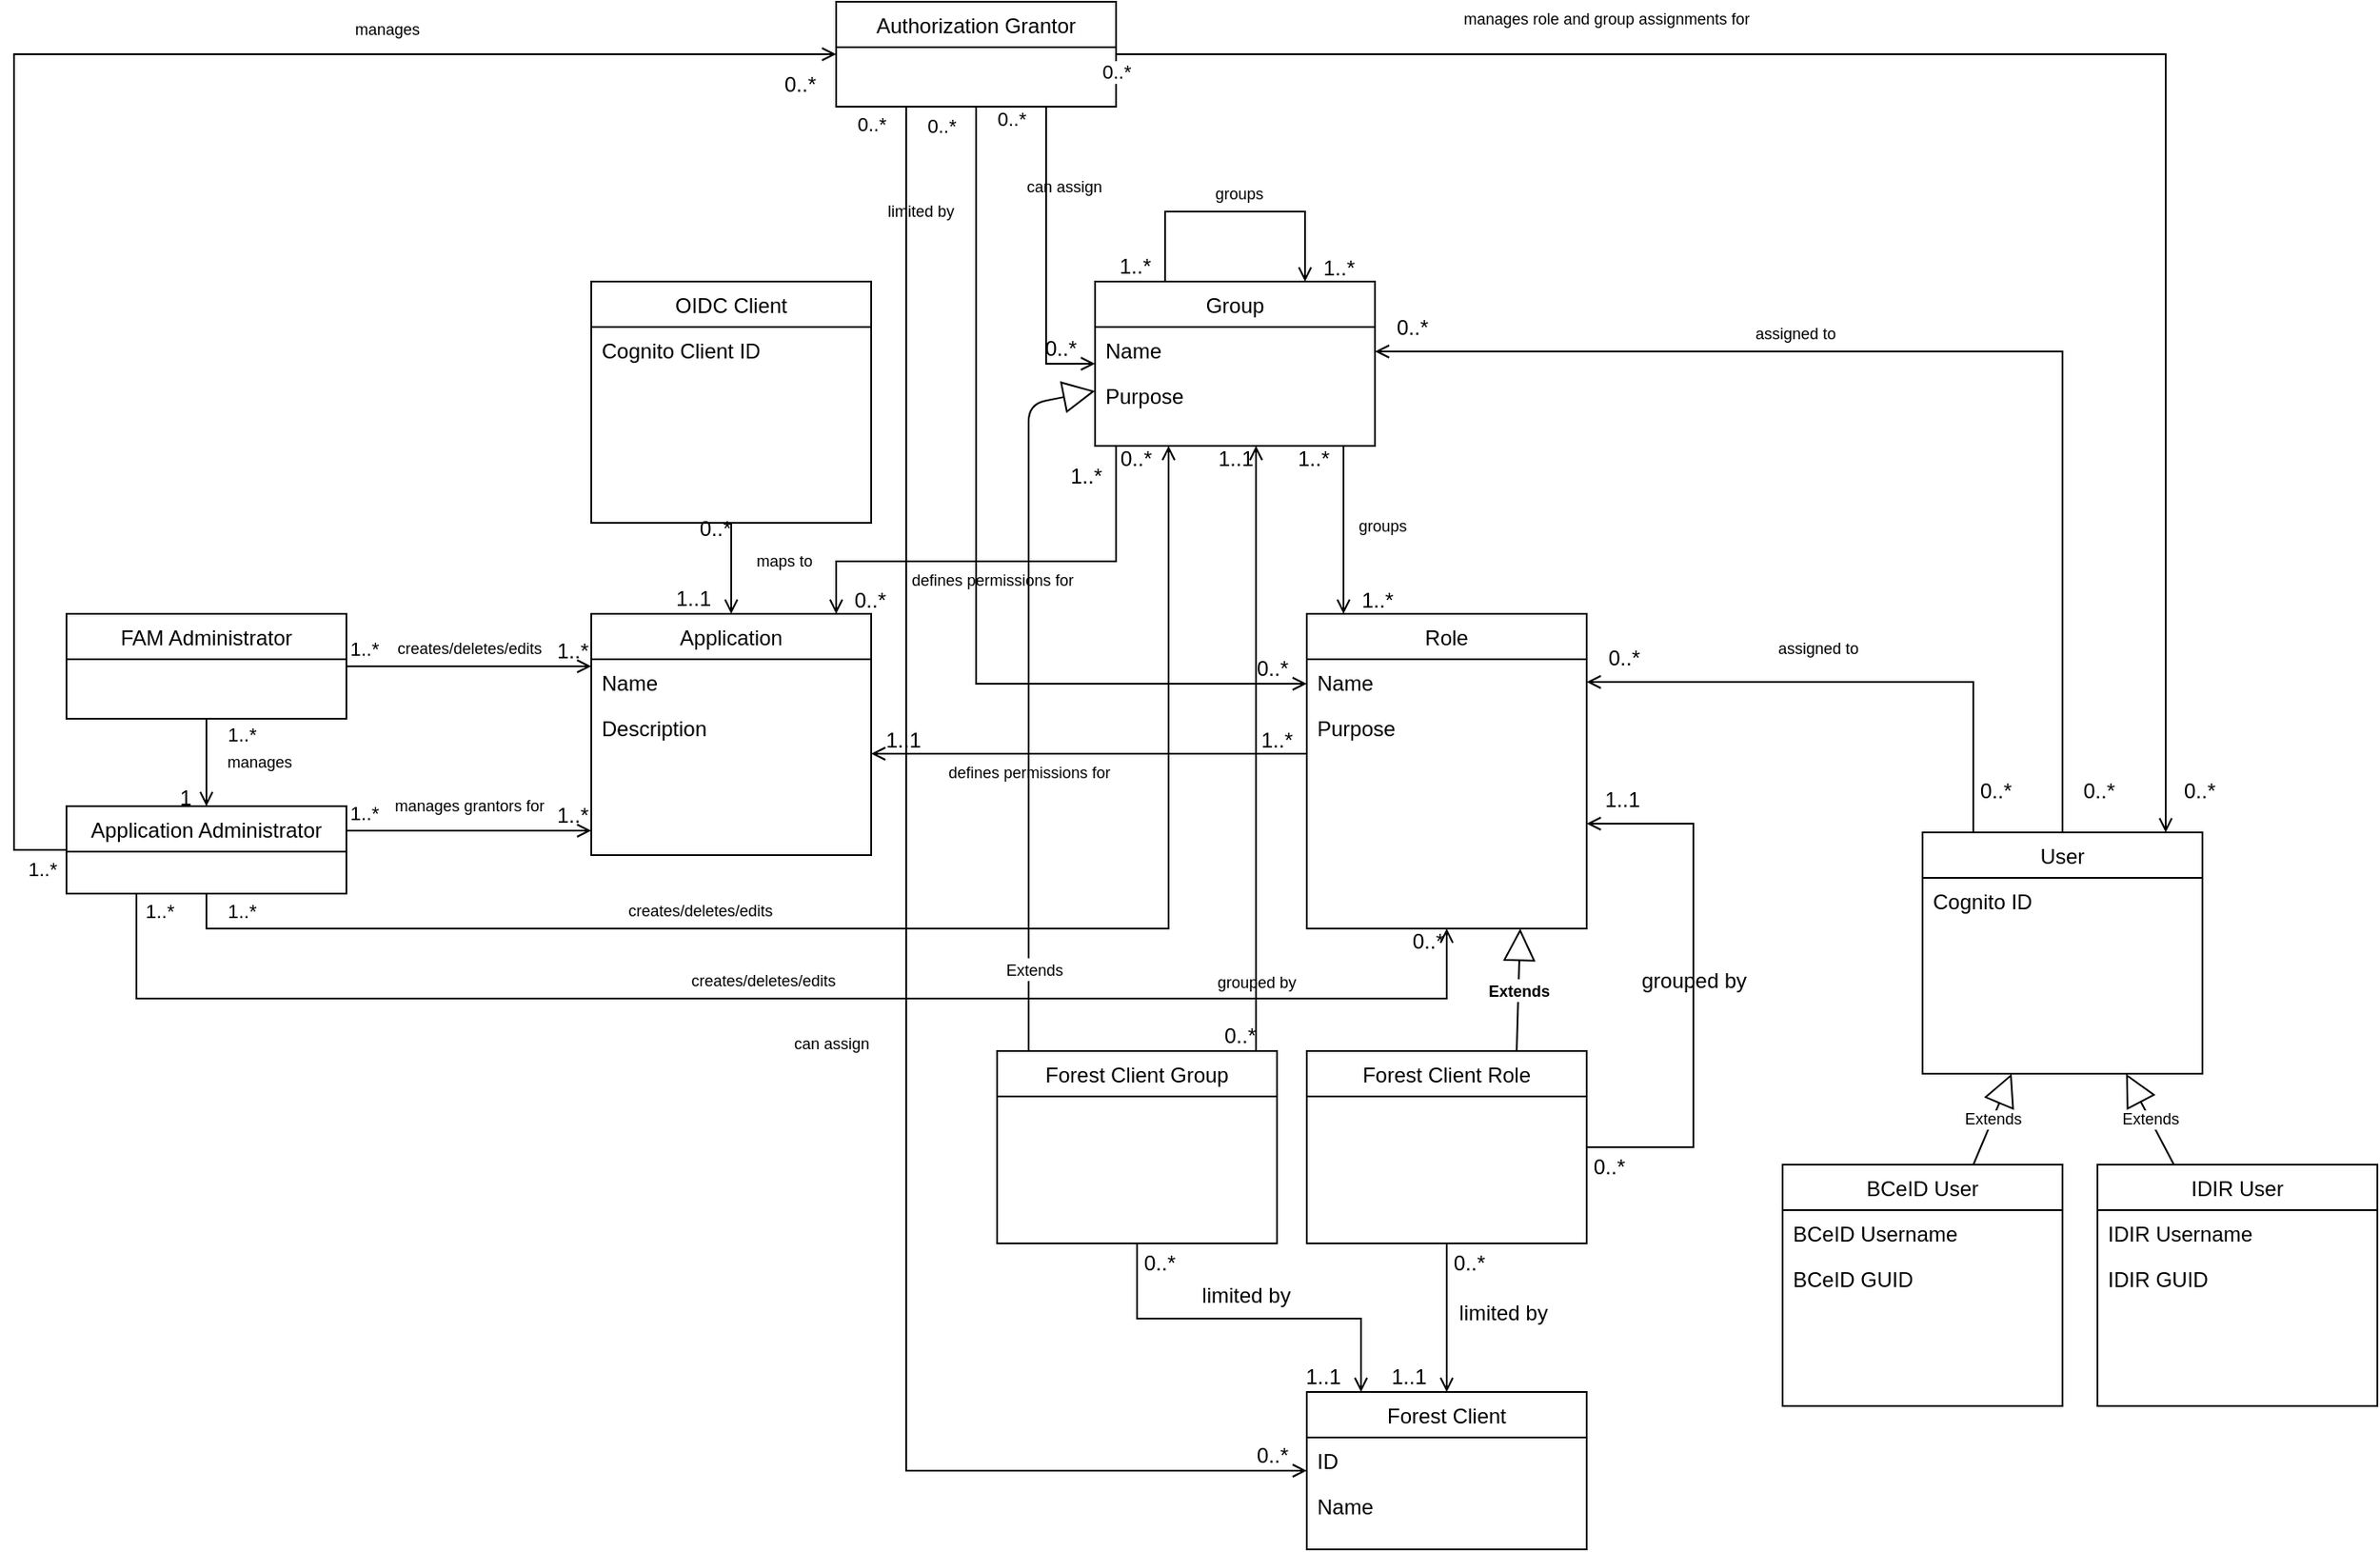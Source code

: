 <mxfile version="15.0.6" type="github">
  <diagram id="C5RBs43oDa-KdzZeNtuy" name="Page-1">
    <mxGraphModel dx="2262" dy="2477" grid="1" gridSize="10" guides="1" tooltips="1" connect="1" arrows="1" fold="1" page="1" pageScale="1" pageWidth="827" pageHeight="1169" math="0" shadow="0">
      <root>
        <mxCell id="WIyWlLk6GJQsqaUBKTNV-0" />
        <mxCell id="WIyWlLk6GJQsqaUBKTNV-1" parent="WIyWlLk6GJQsqaUBKTNV-0" />
        <mxCell id="zkfFHV4jXpPFQw0GAbJ--0" value="Application" style="swimlane;fontStyle=0;align=center;verticalAlign=top;childLayout=stackLayout;horizontal=1;startSize=26;horizontalStack=0;resizeParent=1;resizeLast=0;collapsible=1;marginBottom=0;rounded=0;shadow=0;strokeWidth=1;" parent="WIyWlLk6GJQsqaUBKTNV-1" vertex="1">
          <mxGeometry x="220" y="120" width="160" height="138" as="geometry">
            <mxRectangle x="230" y="140" width="160" height="26" as="alternateBounds" />
          </mxGeometry>
        </mxCell>
        <mxCell id="zkfFHV4jXpPFQw0GAbJ--1" value="Name" style="text;align=left;verticalAlign=top;spacingLeft=4;spacingRight=4;overflow=hidden;rotatable=0;points=[[0,0.5],[1,0.5]];portConstraint=eastwest;" parent="zkfFHV4jXpPFQw0GAbJ--0" vertex="1">
          <mxGeometry y="26" width="160" height="26" as="geometry" />
        </mxCell>
        <mxCell id="zkfFHV4jXpPFQw0GAbJ--2" value="Description" style="text;align=left;verticalAlign=top;spacingLeft=4;spacingRight=4;overflow=hidden;rotatable=0;points=[[0,0.5],[1,0.5]];portConstraint=eastwest;rounded=0;shadow=0;html=0;" parent="zkfFHV4jXpPFQw0GAbJ--0" vertex="1">
          <mxGeometry y="52" width="160" height="26" as="geometry" />
        </mxCell>
        <mxCell id="zkfFHV4jXpPFQw0GAbJ--17" value="Role" style="swimlane;fontStyle=0;align=center;verticalAlign=top;childLayout=stackLayout;horizontal=1;startSize=26;horizontalStack=0;resizeParent=1;resizeLast=0;collapsible=1;marginBottom=0;rounded=0;shadow=0;strokeWidth=1;" parent="WIyWlLk6GJQsqaUBKTNV-1" vertex="1">
          <mxGeometry x="629" y="120" width="160" height="180" as="geometry">
            <mxRectangle x="550" y="140" width="160" height="26" as="alternateBounds" />
          </mxGeometry>
        </mxCell>
        <mxCell id="zkfFHV4jXpPFQw0GAbJ--18" value="Name" style="text;align=left;verticalAlign=top;spacingLeft=4;spacingRight=4;overflow=hidden;rotatable=0;points=[[0,0.5],[1,0.5]];portConstraint=eastwest;" parent="zkfFHV4jXpPFQw0GAbJ--17" vertex="1">
          <mxGeometry y="26" width="160" height="26" as="geometry" />
        </mxCell>
        <mxCell id="zkfFHV4jXpPFQw0GAbJ--19" value="Purpose" style="text;align=left;verticalAlign=top;spacingLeft=4;spacingRight=4;overflow=hidden;rotatable=0;points=[[0,0.5],[1,0.5]];portConstraint=eastwest;rounded=0;shadow=0;html=0;" parent="zkfFHV4jXpPFQw0GAbJ--17" vertex="1">
          <mxGeometry y="52" width="160" height="26" as="geometry" />
        </mxCell>
        <mxCell id="zkfFHV4jXpPFQw0GAbJ--26" value="" style="endArrow=open;shadow=0;strokeWidth=1;rounded=0;endFill=1;edgeStyle=elbowEdgeStyle;elbow=vertical;" parent="WIyWlLk6GJQsqaUBKTNV-1" source="zkfFHV4jXpPFQw0GAbJ--17" target="zkfFHV4jXpPFQw0GAbJ--0" edge="1">
          <mxGeometry x="0.5" y="41" relative="1" as="geometry">
            <mxPoint x="540" y="192" as="sourcePoint" />
            <mxPoint x="380" y="192" as="targetPoint" />
            <mxPoint x="-40" y="32" as="offset" />
            <Array as="points">
              <mxPoint x="450" y="200" />
            </Array>
          </mxGeometry>
        </mxCell>
        <mxCell id="zkfFHV4jXpPFQw0GAbJ--27" value="1..*" style="resizable=0;align=left;verticalAlign=bottom;labelBackgroundColor=none;fontSize=12;" parent="zkfFHV4jXpPFQw0GAbJ--26" connectable="0" vertex="1">
          <mxGeometry x="-1" relative="1" as="geometry">
            <mxPoint x="-28" y="1" as="offset" />
          </mxGeometry>
        </mxCell>
        <mxCell id="zkfFHV4jXpPFQw0GAbJ--28" value="1..1" style="resizable=0;align=right;verticalAlign=bottom;labelBackgroundColor=none;fontSize=12;" parent="zkfFHV4jXpPFQw0GAbJ--26" connectable="0" vertex="1">
          <mxGeometry x="1" relative="1" as="geometry">
            <mxPoint x="30" y="1" as="offset" />
          </mxGeometry>
        </mxCell>
        <mxCell id="zkfFHV4jXpPFQw0GAbJ--29" value="defines permissions for" style="text;html=1;resizable=0;points=[];;align=center;verticalAlign=middle;labelBackgroundColor=none;rounded=0;shadow=0;strokeWidth=1;fontSize=9;" parent="zkfFHV4jXpPFQw0GAbJ--26" vertex="1" connectable="0">
          <mxGeometry x="0.5" y="49" relative="1" as="geometry">
            <mxPoint x="28" y="-38" as="offset" />
          </mxGeometry>
        </mxCell>
        <mxCell id="bXi78o_w_3qV81OYHnH0-12" value="" style="endArrow=open;shadow=0;strokeWidth=1;rounded=0;endFill=1;edgeStyle=elbowEdgeStyle;elbow=vertical;" edge="1" parent="WIyWlLk6GJQsqaUBKTNV-1" source="bXi78o_w_3qV81OYHnH0-16" target="zkfFHV4jXpPFQw0GAbJ--0">
          <mxGeometry x="0.5" y="41" relative="1" as="geometry">
            <mxPoint x="610" y="420" as="sourcePoint" />
            <mxPoint x="738" y="420" as="targetPoint" />
            <mxPoint x="-40" y="32" as="offset" />
          </mxGeometry>
        </mxCell>
        <mxCell id="bXi78o_w_3qV81OYHnH0-13" value="0..*" style="resizable=0;align=left;verticalAlign=bottom;labelBackgroundColor=none;fontSize=12;" connectable="0" vertex="1" parent="bXi78o_w_3qV81OYHnH0-12">
          <mxGeometry x="-1" relative="1" as="geometry">
            <mxPoint x="-20" y="12" as="offset" />
          </mxGeometry>
        </mxCell>
        <mxCell id="bXi78o_w_3qV81OYHnH0-14" value="1..1" style="resizable=0;align=right;verticalAlign=bottom;labelBackgroundColor=none;fontSize=12;" connectable="0" vertex="1" parent="bXi78o_w_3qV81OYHnH0-12">
          <mxGeometry x="1" relative="1" as="geometry">
            <mxPoint x="-10" as="offset" />
          </mxGeometry>
        </mxCell>
        <mxCell id="bXi78o_w_3qV81OYHnH0-15" value="maps to" style="text;html=1;resizable=0;points=[];;align=center;verticalAlign=middle;labelBackgroundColor=none;rounded=0;shadow=0;strokeWidth=1;fontSize=9;" vertex="1" connectable="0" parent="bXi78o_w_3qV81OYHnH0-12">
          <mxGeometry x="0.5" y="49" relative="1" as="geometry">
            <mxPoint x="-19" y="-17" as="offset" />
          </mxGeometry>
        </mxCell>
        <mxCell id="bXi78o_w_3qV81OYHnH0-16" value="OIDC Client" style="swimlane;fontStyle=0;align=center;verticalAlign=top;childLayout=stackLayout;horizontal=1;startSize=26;horizontalStack=0;resizeParent=1;resizeLast=0;collapsible=1;marginBottom=0;rounded=0;shadow=0;strokeWidth=1;" vertex="1" parent="WIyWlLk6GJQsqaUBKTNV-1">
          <mxGeometry x="220" y="-70" width="160" height="138" as="geometry">
            <mxRectangle x="230" y="140" width="160" height="26" as="alternateBounds" />
          </mxGeometry>
        </mxCell>
        <mxCell id="bXi78o_w_3qV81OYHnH0-17" value="Cognito Client ID" style="text;align=left;verticalAlign=top;spacingLeft=4;spacingRight=4;overflow=hidden;rotatable=0;points=[[0,0.5],[1,0.5]];portConstraint=eastwest;" vertex="1" parent="bXi78o_w_3qV81OYHnH0-16">
          <mxGeometry y="26" width="160" height="26" as="geometry" />
        </mxCell>
        <mxCell id="bXi78o_w_3qV81OYHnH0-22" value="User" style="swimlane;fontStyle=0;align=center;verticalAlign=top;childLayout=stackLayout;horizontal=1;startSize=26;horizontalStack=0;resizeParent=1;resizeLast=0;collapsible=1;marginBottom=0;rounded=0;shadow=0;strokeWidth=1;" vertex="1" parent="WIyWlLk6GJQsqaUBKTNV-1">
          <mxGeometry x="981" y="245" width="160" height="138" as="geometry">
            <mxRectangle x="230" y="140" width="160" height="26" as="alternateBounds" />
          </mxGeometry>
        </mxCell>
        <mxCell id="bXi78o_w_3qV81OYHnH0-23" value="Cognito ID" style="text;align=left;verticalAlign=top;spacingLeft=4;spacingRight=4;overflow=hidden;rotatable=0;points=[[0,0.5],[1,0.5]];portConstraint=eastwest;" vertex="1" parent="bXi78o_w_3qV81OYHnH0-22">
          <mxGeometry y="26" width="160" height="26" as="geometry" />
        </mxCell>
        <mxCell id="bXi78o_w_3qV81OYHnH0-30" value="BCeID User" style="swimlane;fontStyle=0;align=center;verticalAlign=top;childLayout=stackLayout;horizontal=1;startSize=26;horizontalStack=0;resizeParent=1;resizeLast=0;collapsible=1;marginBottom=0;rounded=0;shadow=0;strokeWidth=1;" vertex="1" parent="WIyWlLk6GJQsqaUBKTNV-1">
          <mxGeometry x="901" y="435" width="160" height="138" as="geometry">
            <mxRectangle x="230" y="140" width="160" height="26" as="alternateBounds" />
          </mxGeometry>
        </mxCell>
        <mxCell id="bXi78o_w_3qV81OYHnH0-31" value="BCeID Username" style="text;align=left;verticalAlign=top;spacingLeft=4;spacingRight=4;overflow=hidden;rotatable=0;points=[[0,0.5],[1,0.5]];portConstraint=eastwest;" vertex="1" parent="bXi78o_w_3qV81OYHnH0-30">
          <mxGeometry y="26" width="160" height="26" as="geometry" />
        </mxCell>
        <mxCell id="bXi78o_w_3qV81OYHnH0-94" value="BCeID GUID" style="text;align=left;verticalAlign=top;spacingLeft=4;spacingRight=4;overflow=hidden;rotatable=0;points=[[0,0.5],[1,0.5]];portConstraint=eastwest;" vertex="1" parent="bXi78o_w_3qV81OYHnH0-30">
          <mxGeometry y="52" width="160" height="26" as="geometry" />
        </mxCell>
        <mxCell id="bXi78o_w_3qV81OYHnH0-32" value="IDIR User" style="swimlane;fontStyle=0;align=center;verticalAlign=top;childLayout=stackLayout;horizontal=1;startSize=26;horizontalStack=0;resizeParent=1;resizeLast=0;collapsible=1;marginBottom=0;rounded=0;shadow=0;strokeWidth=1;" vertex="1" parent="WIyWlLk6GJQsqaUBKTNV-1">
          <mxGeometry x="1081" y="435" width="160" height="138" as="geometry">
            <mxRectangle x="230" y="140" width="160" height="26" as="alternateBounds" />
          </mxGeometry>
        </mxCell>
        <mxCell id="bXi78o_w_3qV81OYHnH0-33" value="IDIR Username" style="text;align=left;verticalAlign=top;spacingLeft=4;spacingRight=4;overflow=hidden;rotatable=0;points=[[0,0.5],[1,0.5]];portConstraint=eastwest;" vertex="1" parent="bXi78o_w_3qV81OYHnH0-32">
          <mxGeometry y="26" width="160" height="26" as="geometry" />
        </mxCell>
        <mxCell id="bXi78o_w_3qV81OYHnH0-36" value="IDIR GUID" style="text;align=left;verticalAlign=top;spacingLeft=4;spacingRight=4;overflow=hidden;rotatable=0;points=[[0,0.5],[1,0.5]];portConstraint=eastwest;" vertex="1" parent="bXi78o_w_3qV81OYHnH0-32">
          <mxGeometry y="52" width="160" height="26" as="geometry" />
        </mxCell>
        <mxCell id="bXi78o_w_3qV81OYHnH0-34" value="Extends" style="endArrow=block;endSize=16;endFill=0;html=1;fontSize=9;" edge="1" parent="WIyWlLk6GJQsqaUBKTNV-1" source="bXi78o_w_3qV81OYHnH0-30" target="bXi78o_w_3qV81OYHnH0-22">
          <mxGeometry width="160" relative="1" as="geometry">
            <mxPoint x="691" y="515" as="sourcePoint" />
            <mxPoint x="851" y="515" as="targetPoint" />
          </mxGeometry>
        </mxCell>
        <mxCell id="bXi78o_w_3qV81OYHnH0-35" value="Extends" style="endArrow=block;endSize=16;endFill=0;html=1;fontSize=9;" edge="1" parent="WIyWlLk6GJQsqaUBKTNV-1" source="bXi78o_w_3qV81OYHnH0-32" target="bXi78o_w_3qV81OYHnH0-22">
          <mxGeometry width="160" relative="1" as="geometry">
            <mxPoint x="1020.053" y="445" as="sourcePoint" />
            <mxPoint x="1041.947" y="393" as="targetPoint" />
          </mxGeometry>
        </mxCell>
        <mxCell id="bXi78o_w_3qV81OYHnH0-38" value="Group" style="swimlane;fontStyle=0;align=center;verticalAlign=top;childLayout=stackLayout;horizontal=1;startSize=26;horizontalStack=0;resizeParent=1;resizeLast=0;collapsible=1;marginBottom=0;rounded=0;shadow=0;strokeWidth=1;" vertex="1" parent="WIyWlLk6GJQsqaUBKTNV-1">
          <mxGeometry x="508" y="-70" width="160" height="94" as="geometry">
            <mxRectangle x="340" y="380" width="170" height="26" as="alternateBounds" />
          </mxGeometry>
        </mxCell>
        <mxCell id="bXi78o_w_3qV81OYHnH0-39" value="Name" style="text;align=left;verticalAlign=top;spacingLeft=4;spacingRight=4;overflow=hidden;rotatable=0;points=[[0,0.5],[1,0.5]];portConstraint=eastwest;" vertex="1" parent="bXi78o_w_3qV81OYHnH0-38">
          <mxGeometry y="26" width="160" height="26" as="geometry" />
        </mxCell>
        <mxCell id="bXi78o_w_3qV81OYHnH0-40" value="Purpose" style="text;align=left;verticalAlign=top;spacingLeft=4;spacingRight=4;overflow=hidden;rotatable=0;points=[[0,0.5],[1,0.5]];portConstraint=eastwest;" vertex="1" parent="bXi78o_w_3qV81OYHnH0-38">
          <mxGeometry y="52" width="160" height="26" as="geometry" />
        </mxCell>
        <mxCell id="bXi78o_w_3qV81OYHnH0-41" value="FAM Administrator" style="swimlane;fontStyle=0;align=center;verticalAlign=top;childLayout=stackLayout;horizontal=1;startSize=26;horizontalStack=0;resizeParent=1;resizeLast=0;collapsible=1;marginBottom=0;rounded=0;shadow=0;strokeWidth=1;" vertex="1" parent="WIyWlLk6GJQsqaUBKTNV-1">
          <mxGeometry x="-80" y="120" width="160" height="60" as="geometry">
            <mxRectangle x="230" y="140" width="160" height="26" as="alternateBounds" />
          </mxGeometry>
        </mxCell>
        <mxCell id="bXi78o_w_3qV81OYHnH0-46" value="Application Administrator" style="swimlane;fontStyle=0;align=center;verticalAlign=top;childLayout=stackLayout;horizontal=1;startSize=26;horizontalStack=0;resizeParent=1;resizeLast=0;collapsible=1;marginBottom=0;rounded=0;shadow=0;strokeWidth=1;" vertex="1" parent="WIyWlLk6GJQsqaUBKTNV-1">
          <mxGeometry x="-80" y="230" width="160" height="50" as="geometry">
            <mxRectangle x="230" y="140" width="160" height="26" as="alternateBounds" />
          </mxGeometry>
        </mxCell>
        <mxCell id="bXi78o_w_3qV81OYHnH0-47" value="" style="endArrow=open;shadow=0;strokeWidth=1;rounded=0;endFill=1;edgeStyle=elbowEdgeStyle;elbow=vertical;startArrow=none;exitX=0.5;exitY=1;exitDx=0;exitDy=0;" edge="1" parent="WIyWlLk6GJQsqaUBKTNV-1" source="bXi78o_w_3qV81OYHnH0-41" target="bXi78o_w_3qV81OYHnH0-46">
          <mxGeometry x="0.5" y="41" relative="1" as="geometry">
            <mxPoint x="-60" y="250.0" as="sourcePoint" />
            <mxPoint x="598" y="-70" as="targetPoint" />
            <mxPoint x="-40" y="32" as="offset" />
          </mxGeometry>
        </mxCell>
        <mxCell id="bXi78o_w_3qV81OYHnH0-49" value="1" style="resizable=0;align=right;verticalAlign=bottom;labelBackgroundColor=none;fontSize=12;" connectable="0" vertex="1" parent="bXi78o_w_3qV81OYHnH0-47">
          <mxGeometry x="1" relative="1" as="geometry">
            <mxPoint x="-7" y="4" as="offset" />
          </mxGeometry>
        </mxCell>
        <mxCell id="bXi78o_w_3qV81OYHnH0-50" value="manages" style="text;html=1;resizable=0;points=[];;align=center;verticalAlign=middle;labelBackgroundColor=none;rounded=0;shadow=0;strokeWidth=1;fontSize=9;" vertex="1" connectable="0" parent="bXi78o_w_3qV81OYHnH0-47">
          <mxGeometry x="0.5" y="49" relative="1" as="geometry">
            <mxPoint x="-19" y="-13" as="offset" />
          </mxGeometry>
        </mxCell>
        <mxCell id="bXi78o_w_3qV81OYHnH0-57" value="1..*" style="edgeLabel;html=1;align=center;verticalAlign=middle;resizable=0;points=[];" vertex="1" connectable="0" parent="bXi78o_w_3qV81OYHnH0-47">
          <mxGeometry x="-0.685" y="2" relative="1" as="geometry">
            <mxPoint x="18" y="1" as="offset" />
          </mxGeometry>
        </mxCell>
        <mxCell id="bXi78o_w_3qV81OYHnH0-58" value="Authorization Grantor" style="swimlane;fontStyle=0;align=center;verticalAlign=top;childLayout=stackLayout;horizontal=1;startSize=26;horizontalStack=0;resizeParent=1;resizeLast=0;collapsible=1;marginBottom=0;rounded=0;shadow=0;strokeWidth=1;" vertex="1" parent="WIyWlLk6GJQsqaUBKTNV-1">
          <mxGeometry x="360" y="-230.0" width="160" height="60" as="geometry">
            <mxRectangle x="220" y="344.33" width="160" height="26" as="alternateBounds" />
          </mxGeometry>
        </mxCell>
        <mxCell id="bXi78o_w_3qV81OYHnH0-60" value="" style="endArrow=open;shadow=0;strokeWidth=1;rounded=0;endFill=1;edgeStyle=elbowEdgeStyle;elbow=vertical;startArrow=none;entryX=0;entryY=0.5;entryDx=0;entryDy=0;" edge="1" parent="WIyWlLk6GJQsqaUBKTNV-1" source="bXi78o_w_3qV81OYHnH0-46" target="bXi78o_w_3qV81OYHnH0-58">
          <mxGeometry x="0.5" y="41" relative="1" as="geometry">
            <mxPoint x="189.17" y="250" as="sourcePoint" />
            <mxPoint x="189.17" y="308" as="targetPoint" />
            <mxPoint x="-40" y="32" as="offset" />
            <Array as="points">
              <mxPoint x="-110" y="-190" />
              <mxPoint x="110" y="374" />
            </Array>
          </mxGeometry>
        </mxCell>
        <mxCell id="bXi78o_w_3qV81OYHnH0-61" value="0..*" style="resizable=0;align=right;verticalAlign=bottom;labelBackgroundColor=none;fontSize=12;" connectable="0" vertex="1" parent="bXi78o_w_3qV81OYHnH0-60">
          <mxGeometry x="1" relative="1" as="geometry">
            <mxPoint x="-10" y="26" as="offset" />
          </mxGeometry>
        </mxCell>
        <mxCell id="bXi78o_w_3qV81OYHnH0-62" value="manages" style="text;html=1;resizable=0;points=[];;align=center;verticalAlign=middle;labelBackgroundColor=none;rounded=0;shadow=0;strokeWidth=1;fontSize=9;" vertex="1" connectable="0" parent="bXi78o_w_3qV81OYHnH0-60">
          <mxGeometry x="0.5" y="49" relative="1" as="geometry">
            <mxPoint x="-19" y="35" as="offset" />
          </mxGeometry>
        </mxCell>
        <mxCell id="bXi78o_w_3qV81OYHnH0-63" value="1..*" style="edgeLabel;html=1;align=center;verticalAlign=middle;resizable=0;points=[];" vertex="1" connectable="0" parent="bXi78o_w_3qV81OYHnH0-60">
          <mxGeometry x="-0.685" y="2" relative="1" as="geometry">
            <mxPoint x="18" y="131" as="offset" />
          </mxGeometry>
        </mxCell>
        <mxCell id="bXi78o_w_3qV81OYHnH0-64" value="" style="endArrow=open;shadow=0;strokeWidth=1;rounded=0;endFill=1;edgeStyle=elbowEdgeStyle;elbow=vertical;startArrow=none;" edge="1" parent="WIyWlLk6GJQsqaUBKTNV-1" source="bXi78o_w_3qV81OYHnH0-41" target="zkfFHV4jXpPFQw0GAbJ--0">
          <mxGeometry x="0.5" y="41" relative="1" as="geometry">
            <mxPoint x="10.0" y="190" as="sourcePoint" />
            <mxPoint x="10.0" y="240" as="targetPoint" />
            <mxPoint x="-40" y="32" as="offset" />
          </mxGeometry>
        </mxCell>
        <mxCell id="bXi78o_w_3qV81OYHnH0-65" value="1..*" style="resizable=0;align=right;verticalAlign=bottom;labelBackgroundColor=none;fontSize=12;" connectable="0" vertex="1" parent="bXi78o_w_3qV81OYHnH0-64">
          <mxGeometry x="1" relative="1" as="geometry">
            <mxPoint as="offset" />
          </mxGeometry>
        </mxCell>
        <mxCell id="bXi78o_w_3qV81OYHnH0-66" value="creates/deletes/edits" style="text;html=1;resizable=0;points=[];;align=center;verticalAlign=middle;labelBackgroundColor=none;rounded=0;shadow=0;strokeWidth=1;fontSize=9;" vertex="1" connectable="0" parent="bXi78o_w_3qV81OYHnH0-64">
          <mxGeometry x="0.5" y="49" relative="1" as="geometry">
            <mxPoint x="-35" y="39" as="offset" />
          </mxGeometry>
        </mxCell>
        <mxCell id="bXi78o_w_3qV81OYHnH0-67" value="1..*" style="edgeLabel;html=1;align=center;verticalAlign=middle;resizable=0;points=[];" vertex="1" connectable="0" parent="bXi78o_w_3qV81OYHnH0-64">
          <mxGeometry x="-0.685" y="2" relative="1" as="geometry">
            <mxPoint x="-12" y="-8" as="offset" />
          </mxGeometry>
        </mxCell>
        <mxCell id="bXi78o_w_3qV81OYHnH0-68" value="" style="endArrow=open;shadow=0;strokeWidth=1;rounded=0;endFill=1;edgeStyle=elbowEdgeStyle;elbow=vertical;startArrow=none;" edge="1" parent="WIyWlLk6GJQsqaUBKTNV-1" source="bXi78o_w_3qV81OYHnH0-46" target="zkfFHV4jXpPFQw0GAbJ--0">
          <mxGeometry x="0.5" y="41" relative="1" as="geometry">
            <mxPoint x="90.0" y="159.667" as="sourcePoint" />
            <mxPoint x="230" y="159.667" as="targetPoint" />
            <mxPoint x="-40" y="32" as="offset" />
          </mxGeometry>
        </mxCell>
        <mxCell id="bXi78o_w_3qV81OYHnH0-69" value="1..*" style="resizable=0;align=right;verticalAlign=bottom;labelBackgroundColor=none;fontSize=12;" connectable="0" vertex="1" parent="bXi78o_w_3qV81OYHnH0-68">
          <mxGeometry x="1" relative="1" as="geometry">
            <mxPoint as="offset" />
          </mxGeometry>
        </mxCell>
        <mxCell id="bXi78o_w_3qV81OYHnH0-70" value="manages grantors for" style="text;html=1;resizable=0;points=[];;align=center;verticalAlign=middle;labelBackgroundColor=none;rounded=0;shadow=0;strokeWidth=1;fontSize=9;" vertex="1" connectable="0" parent="bXi78o_w_3qV81OYHnH0-68">
          <mxGeometry x="0.5" y="49" relative="1" as="geometry">
            <mxPoint x="-35" y="35" as="offset" />
          </mxGeometry>
        </mxCell>
        <mxCell id="bXi78o_w_3qV81OYHnH0-71" value="1..*" style="edgeLabel;html=1;align=center;verticalAlign=middle;resizable=0;points=[];" vertex="1" connectable="0" parent="bXi78o_w_3qV81OYHnH0-68">
          <mxGeometry x="-0.685" y="2" relative="1" as="geometry">
            <mxPoint x="-12" y="-8" as="offset" />
          </mxGeometry>
        </mxCell>
        <mxCell id="bXi78o_w_3qV81OYHnH0-74" value="Forest Client Role" style="swimlane;fontStyle=0;align=center;verticalAlign=top;childLayout=stackLayout;horizontal=1;startSize=26;horizontalStack=0;resizeParent=1;resizeLast=0;collapsible=1;marginBottom=0;rounded=0;shadow=0;strokeWidth=1;" vertex="1" parent="WIyWlLk6GJQsqaUBKTNV-1">
          <mxGeometry x="629" y="370" width="160" height="110" as="geometry">
            <mxRectangle x="550" y="140" width="160" height="26" as="alternateBounds" />
          </mxGeometry>
        </mxCell>
        <mxCell id="bXi78o_w_3qV81OYHnH0-77" value="&lt;font style=&quot;font-size: 9px&quot;&gt;Extends&lt;/font&gt;" style="endArrow=block;endSize=16;endFill=0;html=1;fontStyle=1;exitX=0.75;exitY=0;exitDx=0;exitDy=0;" edge="1" parent="WIyWlLk6GJQsqaUBKTNV-1" source="bXi78o_w_3qV81OYHnH0-74">
          <mxGeometry width="160" relative="1" as="geometry">
            <mxPoint x="760" y="360" as="sourcePoint" />
            <mxPoint x="751" y="300" as="targetPoint" />
            <Array as="points" />
          </mxGeometry>
        </mxCell>
        <mxCell id="bXi78o_w_3qV81OYHnH0-78" value="Forest Client" style="swimlane;fontStyle=0;align=center;verticalAlign=top;childLayout=stackLayout;horizontal=1;startSize=26;horizontalStack=0;resizeParent=1;resizeLast=0;collapsible=1;marginBottom=0;rounded=0;shadow=0;strokeWidth=1;" vertex="1" parent="WIyWlLk6GJQsqaUBKTNV-1">
          <mxGeometry x="629" y="565" width="160" height="90" as="geometry">
            <mxRectangle x="550" y="140" width="160" height="26" as="alternateBounds" />
          </mxGeometry>
        </mxCell>
        <mxCell id="bXi78o_w_3qV81OYHnH0-79" value="ID" style="text;align=left;verticalAlign=top;spacingLeft=4;spacingRight=4;overflow=hidden;rotatable=0;points=[[0,0.5],[1,0.5]];portConstraint=eastwest;" vertex="1" parent="bXi78o_w_3qV81OYHnH0-78">
          <mxGeometry y="26" width="160" height="26" as="geometry" />
        </mxCell>
        <mxCell id="bXi78o_w_3qV81OYHnH0-80" value="Name" style="text;align=left;verticalAlign=top;spacingLeft=4;spacingRight=4;overflow=hidden;rotatable=0;points=[[0,0.5],[1,0.5]];portConstraint=eastwest;" vertex="1" parent="bXi78o_w_3qV81OYHnH0-78">
          <mxGeometry y="52" width="160" height="26" as="geometry" />
        </mxCell>
        <mxCell id="bXi78o_w_3qV81OYHnH0-81" value="" style="endArrow=open;shadow=0;strokeWidth=1;rounded=0;endFill=1;edgeStyle=elbowEdgeStyle;elbow=vertical;" edge="1" parent="WIyWlLk6GJQsqaUBKTNV-1" source="bXi78o_w_3qV81OYHnH0-74" target="bXi78o_w_3qV81OYHnH0-78">
          <mxGeometry x="0.5" y="41" relative="1" as="geometry">
            <mxPoint x="921" y="238" as="sourcePoint" />
            <mxPoint x="921" y="290" as="targetPoint" />
            <mxPoint x="-40" y="32" as="offset" />
          </mxGeometry>
        </mxCell>
        <mxCell id="bXi78o_w_3qV81OYHnH0-82" value="0..*" style="resizable=0;align=left;verticalAlign=bottom;labelBackgroundColor=none;fontSize=12;" connectable="0" vertex="1" parent="bXi78o_w_3qV81OYHnH0-81">
          <mxGeometry x="-1" relative="1" as="geometry">
            <mxPoint x="2" y="20" as="offset" />
          </mxGeometry>
        </mxCell>
        <mxCell id="bXi78o_w_3qV81OYHnH0-83" value="1..1" style="resizable=0;align=right;verticalAlign=bottom;labelBackgroundColor=none;fontSize=12;" connectable="0" vertex="1" parent="bXi78o_w_3qV81OYHnH0-81">
          <mxGeometry x="1" relative="1" as="geometry">
            <mxPoint x="-10" as="offset" />
          </mxGeometry>
        </mxCell>
        <mxCell id="bXi78o_w_3qV81OYHnH0-84" value="limited by" style="text;html=1;resizable=0;points=[];;align=center;verticalAlign=middle;labelBackgroundColor=none;rounded=0;shadow=0;strokeWidth=1;fontSize=12;" vertex="1" connectable="0" parent="bXi78o_w_3qV81OYHnH0-81">
          <mxGeometry x="0.5" y="49" relative="1" as="geometry">
            <mxPoint x="-17" y="-24" as="offset" />
          </mxGeometry>
        </mxCell>
        <mxCell id="bXi78o_w_3qV81OYHnH0-85" value="" style="endArrow=open;shadow=0;strokeWidth=1;rounded=0;endFill=1;edgeStyle=elbowEdgeStyle;elbow=vertical;exitX=1;exitY=0.5;exitDx=0;exitDy=0;" edge="1" parent="WIyWlLk6GJQsqaUBKTNV-1" source="bXi78o_w_3qV81OYHnH0-74" target="zkfFHV4jXpPFQw0GAbJ--17">
          <mxGeometry x="0.5" y="41" relative="1" as="geometry">
            <mxPoint x="839.33" y="270" as="sourcePoint" />
            <mxPoint x="931.33" y="180" as="targetPoint" />
            <mxPoint x="-40" y="32" as="offset" />
            <Array as="points">
              <mxPoint x="850" y="240" />
              <mxPoint x="850" y="280" />
              <mxPoint x="861" y="260" />
              <mxPoint x="861" y="250" />
              <mxPoint x="991.33" y="250" />
              <mxPoint x="971.33" y="230" />
              <mxPoint x="961.33" y="250" />
            </Array>
          </mxGeometry>
        </mxCell>
        <mxCell id="bXi78o_w_3qV81OYHnH0-86" value="0..*" style="resizable=0;align=left;verticalAlign=bottom;labelBackgroundColor=none;fontSize=12;" connectable="0" vertex="1" parent="bXi78o_w_3qV81OYHnH0-85">
          <mxGeometry x="-1" relative="1" as="geometry">
            <mxPoint x="2" y="20" as="offset" />
          </mxGeometry>
        </mxCell>
        <mxCell id="bXi78o_w_3qV81OYHnH0-87" value="1..1" style="resizable=0;align=right;verticalAlign=bottom;labelBackgroundColor=none;fontSize=12;" connectable="0" vertex="1" parent="bXi78o_w_3qV81OYHnH0-85">
          <mxGeometry x="1" relative="1" as="geometry">
            <mxPoint x="32" y="-5" as="offset" />
          </mxGeometry>
        </mxCell>
        <mxCell id="bXi78o_w_3qV81OYHnH0-88" value="grouped by" style="text;html=1;resizable=0;points=[];;align=center;verticalAlign=middle;labelBackgroundColor=none;rounded=0;shadow=0;strokeWidth=1;fontSize=12;" vertex="1" connectable="0" parent="bXi78o_w_3qV81OYHnH0-85">
          <mxGeometry x="0.5" y="49" relative="1" as="geometry">
            <mxPoint x="49" y="74" as="offset" />
          </mxGeometry>
        </mxCell>
        <mxCell id="bXi78o_w_3qV81OYHnH0-90" value="" style="endArrow=open;shadow=0;strokeWidth=1;rounded=0;endFill=1;edgeStyle=elbowEdgeStyle;elbow=vertical;entryX=1;entryY=0.5;entryDx=0;entryDy=0;" edge="1" parent="WIyWlLk6GJQsqaUBKTNV-1" source="bXi78o_w_3qV81OYHnH0-22" target="zkfFHV4jXpPFQw0GAbJ--18">
          <mxGeometry x="0.5" y="41" relative="1" as="geometry">
            <mxPoint x="799" y="365" as="sourcePoint" />
            <mxPoint x="799" y="195" as="targetPoint" />
            <mxPoint x="-40" y="32" as="offset" />
            <Array as="points">
              <mxPoint x="1010" y="159" />
              <mxPoint x="980" y="150" />
              <mxPoint x="910" y="140" />
              <mxPoint x="1010" y="170" />
              <mxPoint x="941" y="159" />
              <mxPoint x="1001.33" y="260" />
              <mxPoint x="981.33" y="240" />
              <mxPoint x="971.33" y="260" />
            </Array>
          </mxGeometry>
        </mxCell>
        <mxCell id="bXi78o_w_3qV81OYHnH0-91" value="0..*" style="resizable=0;align=left;verticalAlign=bottom;labelBackgroundColor=none;fontSize=12;" connectable="0" vertex="1" parent="bXi78o_w_3qV81OYHnH0-90">
          <mxGeometry x="-1" relative="1" as="geometry">
            <mxPoint x="2" y="-15" as="offset" />
          </mxGeometry>
        </mxCell>
        <mxCell id="bXi78o_w_3qV81OYHnH0-92" value="0..*" style="resizable=0;align=right;verticalAlign=bottom;labelBackgroundColor=none;fontSize=12;" connectable="0" vertex="1" parent="bXi78o_w_3qV81OYHnH0-90">
          <mxGeometry x="1" relative="1" as="geometry">
            <mxPoint x="32" y="-5" as="offset" />
          </mxGeometry>
        </mxCell>
        <mxCell id="bXi78o_w_3qV81OYHnH0-93" value="assigned to" style="text;html=1;resizable=0;points=[];;align=center;verticalAlign=middle;labelBackgroundColor=none;rounded=0;shadow=0;strokeWidth=1;fontSize=9;" vertex="1" connectable="0" parent="bXi78o_w_3qV81OYHnH0-90">
          <mxGeometry x="0.5" y="49" relative="1" as="geometry">
            <mxPoint x="55" y="-68" as="offset" />
          </mxGeometry>
        </mxCell>
        <mxCell id="bXi78o_w_3qV81OYHnH0-95" value="" style="endArrow=open;shadow=0;strokeWidth=1;rounded=0;endFill=1;edgeStyle=elbowEdgeStyle;elbow=vertical;" edge="1" parent="WIyWlLk6GJQsqaUBKTNV-1" source="bXi78o_w_3qV81OYHnH0-22" target="bXi78o_w_3qV81OYHnH0-38">
          <mxGeometry x="0.5" y="41" relative="1" as="geometry">
            <mxPoint x="1011" y="390" as="sourcePoint" />
            <mxPoint x="729" y="159" as="targetPoint" />
            <mxPoint x="-40" y="32" as="offset" />
            <Array as="points">
              <mxPoint x="970" y="-30" />
              <mxPoint x="1050" y="-23" />
              <mxPoint x="881" y="159" />
              <mxPoint x="941.33" y="260" />
              <mxPoint x="921.33" y="240" />
              <mxPoint x="911.33" y="260" />
            </Array>
          </mxGeometry>
        </mxCell>
        <mxCell id="bXi78o_w_3qV81OYHnH0-96" value="0..*" style="resizable=0;align=left;verticalAlign=bottom;labelBackgroundColor=none;fontSize=12;" connectable="0" vertex="1" parent="bXi78o_w_3qV81OYHnH0-95">
          <mxGeometry x="-1" relative="1" as="geometry">
            <mxPoint x="10" y="-15" as="offset" />
          </mxGeometry>
        </mxCell>
        <mxCell id="bXi78o_w_3qV81OYHnH0-97" value="0..*" style="resizable=0;align=right;verticalAlign=bottom;labelBackgroundColor=none;fontSize=12;" connectable="0" vertex="1" parent="bXi78o_w_3qV81OYHnH0-95">
          <mxGeometry x="1" relative="1" as="geometry">
            <mxPoint x="32" y="-5" as="offset" />
          </mxGeometry>
        </mxCell>
        <mxCell id="bXi78o_w_3qV81OYHnH0-98" value="assigned to" style="text;html=1;resizable=0;points=[];;align=center;verticalAlign=middle;labelBackgroundColor=none;rounded=0;shadow=0;strokeWidth=1;fontSize=9;" vertex="1" connectable="0" parent="bXi78o_w_3qV81OYHnH0-95">
          <mxGeometry x="0.5" y="49" relative="1" as="geometry">
            <mxPoint x="73" y="-59" as="offset" />
          </mxGeometry>
        </mxCell>
        <mxCell id="bXi78o_w_3qV81OYHnH0-99" value="" style="endArrow=open;shadow=0;strokeWidth=1;rounded=0;endFill=1;edgeStyle=elbowEdgeStyle;elbow=vertical;startArrow=none;" edge="1" parent="WIyWlLk6GJQsqaUBKTNV-1" source="bXi78o_w_3qV81OYHnH0-46" target="bXi78o_w_3qV81OYHnH0-38">
          <mxGeometry x="0.5" y="41" relative="1" as="geometry">
            <mxPoint x="80.0" y="280" as="sourcePoint" />
            <mxPoint x="540" y="300" as="targetPoint" />
            <mxPoint x="-40" y="32" as="offset" />
            <Array as="points">
              <mxPoint x="550" y="300" />
              <mxPoint x="40" y="300" />
              <mxPoint x="560" y="300" />
              <mxPoint x="580" y="300" />
              <mxPoint x="40" y="300" />
              <mxPoint x="550" y="300" />
              <mxPoint x="540" y="310" />
              <mxPoint x="260" y="340" />
              <mxPoint x="320" y="280" />
              <mxPoint x="550" y="270" />
              <mxPoint x="470" y="270" />
            </Array>
          </mxGeometry>
        </mxCell>
        <mxCell id="bXi78o_w_3qV81OYHnH0-100" value="0..*" style="resizable=0;align=right;verticalAlign=bottom;labelBackgroundColor=none;fontSize=12;" connectable="0" vertex="1" parent="bXi78o_w_3qV81OYHnH0-99">
          <mxGeometry x="1" relative="1" as="geometry">
            <mxPoint x="-8" y="16" as="offset" />
          </mxGeometry>
        </mxCell>
        <mxCell id="bXi78o_w_3qV81OYHnH0-101" value="creates/deletes/edits" style="text;html=1;resizable=0;points=[];;align=center;verticalAlign=middle;labelBackgroundColor=none;rounded=0;shadow=0;strokeWidth=1;fontSize=9;" vertex="1" connectable="0" parent="bXi78o_w_3qV81OYHnH0-99">
          <mxGeometry x="0.5" y="49" relative="1" as="geometry">
            <mxPoint x="-219" y="54" as="offset" />
          </mxGeometry>
        </mxCell>
        <mxCell id="bXi78o_w_3qV81OYHnH0-102" value="1..*" style="edgeLabel;html=1;align=center;verticalAlign=middle;resizable=0;points=[];" vertex="1" connectable="0" parent="bXi78o_w_3qV81OYHnH0-99">
          <mxGeometry x="-0.685" y="2" relative="1" as="geometry">
            <mxPoint x="-93" y="-8" as="offset" />
          </mxGeometry>
        </mxCell>
        <mxCell id="bXi78o_w_3qV81OYHnH0-103" value="" style="endArrow=open;shadow=0;strokeWidth=1;rounded=0;endFill=1;edgeStyle=elbowEdgeStyle;elbow=vertical;" edge="1" parent="WIyWlLk6GJQsqaUBKTNV-1" source="bXi78o_w_3qV81OYHnH0-38" target="zkfFHV4jXpPFQw0GAbJ--17">
          <mxGeometry x="0.5" y="41" relative="1" as="geometry">
            <mxPoint x="518" y="181.952" as="sourcePoint" />
            <mxPoint x="390" y="181.952" as="targetPoint" />
            <mxPoint x="-40" y="32" as="offset" />
            <Array as="points">
              <mxPoint x="650" y="60" />
            </Array>
          </mxGeometry>
        </mxCell>
        <mxCell id="bXi78o_w_3qV81OYHnH0-104" value="1..*" style="resizable=0;align=left;verticalAlign=bottom;labelBackgroundColor=none;fontSize=12;" connectable="0" vertex="1" parent="bXi78o_w_3qV81OYHnH0-103">
          <mxGeometry x="-1" relative="1" as="geometry">
            <mxPoint x="-28" y="16" as="offset" />
          </mxGeometry>
        </mxCell>
        <mxCell id="bXi78o_w_3qV81OYHnH0-105" value="1..*" style="resizable=0;align=right;verticalAlign=bottom;labelBackgroundColor=none;fontSize=12;" connectable="0" vertex="1" parent="bXi78o_w_3qV81OYHnH0-103">
          <mxGeometry x="1" relative="1" as="geometry">
            <mxPoint x="30" y="1" as="offset" />
          </mxGeometry>
        </mxCell>
        <mxCell id="bXi78o_w_3qV81OYHnH0-106" value="groups" style="text;html=1;resizable=0;points=[];;align=center;verticalAlign=middle;labelBackgroundColor=none;rounded=0;shadow=0;strokeWidth=1;fontSize=9;" vertex="1" connectable="0" parent="bXi78o_w_3qV81OYHnH0-103">
          <mxGeometry x="0.5" y="49" relative="1" as="geometry">
            <mxPoint x="-27" y="-26" as="offset" />
          </mxGeometry>
        </mxCell>
        <mxCell id="bXi78o_w_3qV81OYHnH0-109" value="" style="endArrow=open;shadow=0;strokeWidth=1;rounded=0;endFill=1;edgeStyle=elbowEdgeStyle;elbow=vertical;exitX=0.25;exitY=0;exitDx=0;exitDy=0;entryX=0.75;entryY=0;entryDx=0;entryDy=0;" edge="1" parent="WIyWlLk6GJQsqaUBKTNV-1" source="bXi78o_w_3qV81OYHnH0-38" target="bXi78o_w_3qV81OYHnH0-38">
          <mxGeometry x="0.5" y="41" relative="1" as="geometry">
            <mxPoint x="598" y="34" as="sourcePoint" />
            <mxPoint x="598" y="130" as="targetPoint" />
            <mxPoint x="-40" y="32" as="offset" />
            <Array as="points">
              <mxPoint x="588" y="-110" />
              <mxPoint x="548" y="-130" />
            </Array>
          </mxGeometry>
        </mxCell>
        <mxCell id="bXi78o_w_3qV81OYHnH0-110" value="1..*" style="resizable=0;align=left;verticalAlign=bottom;labelBackgroundColor=none;fontSize=12;" connectable="0" vertex="1" parent="bXi78o_w_3qV81OYHnH0-109">
          <mxGeometry x="-1" relative="1" as="geometry">
            <mxPoint x="-28" as="offset" />
          </mxGeometry>
        </mxCell>
        <mxCell id="bXi78o_w_3qV81OYHnH0-111" value="1..*" style="resizable=0;align=right;verticalAlign=bottom;labelBackgroundColor=none;fontSize=12;" connectable="0" vertex="1" parent="bXi78o_w_3qV81OYHnH0-109">
          <mxGeometry x="1" relative="1" as="geometry">
            <mxPoint x="30" y="1" as="offset" />
          </mxGeometry>
        </mxCell>
        <mxCell id="bXi78o_w_3qV81OYHnH0-112" value="groups" style="text;html=1;resizable=0;points=[];;align=center;verticalAlign=middle;labelBackgroundColor=none;rounded=0;shadow=0;strokeWidth=1;fontSize=9;" vertex="1" connectable="0" parent="bXi78o_w_3qV81OYHnH0-109">
          <mxGeometry x="0.5" y="49" relative="1" as="geometry">
            <mxPoint x="-87" y="-10" as="offset" />
          </mxGeometry>
        </mxCell>
        <mxCell id="bXi78o_w_3qV81OYHnH0-113" value="" style="endArrow=open;shadow=0;strokeWidth=1;rounded=0;endFill=1;edgeStyle=elbowEdgeStyle;elbow=vertical;" edge="1" parent="WIyWlLk6GJQsqaUBKTNV-1" source="bXi78o_w_3qV81OYHnH0-38">
          <mxGeometry x="0.5" y="41" relative="1" as="geometry">
            <mxPoint x="518" y="50.002" as="sourcePoint" />
            <mxPoint x="360" y="120" as="targetPoint" />
            <mxPoint x="-40" y="32" as="offset" />
            <Array as="points">
              <mxPoint x="520" y="90" />
              <mxPoint x="530" y="90" />
              <mxPoint x="450" y="90" />
              <mxPoint x="400" y="160" />
              <mxPoint x="540" y="90" />
              <mxPoint x="460" y="90" />
              <mxPoint x="380" y="90" />
              <mxPoint x="540" y="60" />
            </Array>
          </mxGeometry>
        </mxCell>
        <mxCell id="bXi78o_w_3qV81OYHnH0-114" value="1..*" style="resizable=0;align=left;verticalAlign=bottom;labelBackgroundColor=none;fontSize=12;" connectable="0" vertex="1" parent="bXi78o_w_3qV81OYHnH0-113">
          <mxGeometry x="-1" relative="1" as="geometry">
            <mxPoint x="-28" y="26" as="offset" />
          </mxGeometry>
        </mxCell>
        <mxCell id="bXi78o_w_3qV81OYHnH0-115" value="0..*" style="resizable=0;align=right;verticalAlign=bottom;labelBackgroundColor=none;fontSize=12;" connectable="0" vertex="1" parent="bXi78o_w_3qV81OYHnH0-113">
          <mxGeometry x="1" relative="1" as="geometry">
            <mxPoint x="30" y="1" as="offset" />
          </mxGeometry>
        </mxCell>
        <mxCell id="bXi78o_w_3qV81OYHnH0-116" value="defines permissions for" style="text;html=1;resizable=0;points=[];;align=center;verticalAlign=middle;labelBackgroundColor=none;rounded=0;shadow=0;strokeWidth=1;fontSize=9;" vertex="1" connectable="0" parent="bXi78o_w_3qV81OYHnH0-113">
          <mxGeometry x="0.5" y="49" relative="1" as="geometry">
            <mxPoint x="55" y="-38" as="offset" />
          </mxGeometry>
        </mxCell>
        <mxCell id="bXi78o_w_3qV81OYHnH0-117" value="" style="endArrow=open;shadow=0;strokeWidth=1;rounded=0;endFill=1;edgeStyle=elbowEdgeStyle;elbow=vertical;startArrow=none;" edge="1" parent="WIyWlLk6GJQsqaUBKTNV-1" source="bXi78o_w_3qV81OYHnH0-58" target="bXi78o_w_3qV81OYHnH0-22">
          <mxGeometry x="0.5" y="41" relative="1" as="geometry">
            <mxPoint x="970" y="-120" as="sourcePoint" />
            <mxPoint x="370" y="-190" as="targetPoint" />
            <mxPoint x="-40" y="32" as="offset" />
            <Array as="points">
              <mxPoint x="1120" y="-200" />
              <mxPoint x="120" y="384" />
            </Array>
          </mxGeometry>
        </mxCell>
        <mxCell id="bXi78o_w_3qV81OYHnH0-118" value="0..*" style="resizable=0;align=right;verticalAlign=bottom;labelBackgroundColor=none;fontSize=12;" connectable="0" vertex="1" parent="bXi78o_w_3qV81OYHnH0-117">
          <mxGeometry x="1" relative="1" as="geometry">
            <mxPoint x="30" y="-15" as="offset" />
          </mxGeometry>
        </mxCell>
        <mxCell id="bXi78o_w_3qV81OYHnH0-119" value="manages role and group assignments for" style="text;html=1;resizable=0;points=[];;align=center;verticalAlign=middle;labelBackgroundColor=none;rounded=0;shadow=0;strokeWidth=1;fontSize=9;" vertex="1" connectable="0" parent="bXi78o_w_3qV81OYHnH0-117">
          <mxGeometry x="0.5" y="49" relative="1" as="geometry">
            <mxPoint x="-369" y="-204" as="offset" />
          </mxGeometry>
        </mxCell>
        <mxCell id="bXi78o_w_3qV81OYHnH0-120" value="0..*" style="edgeLabel;html=1;align=center;verticalAlign=middle;resizable=0;points=[];" vertex="1" connectable="0" parent="bXi78o_w_3qV81OYHnH0-117">
          <mxGeometry x="-0.685" y="2" relative="1" as="geometry">
            <mxPoint x="-165" y="12" as="offset" />
          </mxGeometry>
        </mxCell>
        <mxCell id="bXi78o_w_3qV81OYHnH0-121" value="" style="endArrow=open;shadow=0;strokeWidth=1;rounded=0;endFill=1;edgeStyle=elbowEdgeStyle;elbow=vertical;startArrow=none;" edge="1" parent="WIyWlLk6GJQsqaUBKTNV-1" source="bXi78o_w_3qV81OYHnH0-46" target="zkfFHV4jXpPFQw0GAbJ--17">
          <mxGeometry x="0.5" y="41" relative="1" as="geometry">
            <mxPoint x="10" y="290" as="sourcePoint" />
            <mxPoint x="560" y="34" as="targetPoint" />
            <mxPoint x="-40" y="32" as="offset" />
            <Array as="points">
              <mxPoint x="-40" y="340" />
              <mxPoint x="670" y="350" />
              <mxPoint x="-50" y="350" />
              <mxPoint x="650" y="350" />
              <mxPoint x="-30" y="350" />
              <mxPoint x="660" y="350" />
              <mxPoint x="320" y="340" />
              <mxPoint x="-40" y="340" />
              <mxPoint x="330" y="340" />
              <mxPoint x="550" y="320" />
              <mxPoint x="270" y="350" />
              <mxPoint x="330" y="290" />
              <mxPoint x="560" y="280" />
              <mxPoint x="480" y="280" />
            </Array>
          </mxGeometry>
        </mxCell>
        <mxCell id="bXi78o_w_3qV81OYHnH0-122" value="0..*" style="resizable=0;align=right;verticalAlign=bottom;labelBackgroundColor=none;fontSize=12;" connectable="0" vertex="1" parent="bXi78o_w_3qV81OYHnH0-121">
          <mxGeometry x="1" relative="1" as="geometry">
            <mxPoint y="16" as="offset" />
          </mxGeometry>
        </mxCell>
        <mxCell id="bXi78o_w_3qV81OYHnH0-123" value="creates/deletes/edits" style="text;html=1;resizable=0;points=[];;align=center;verticalAlign=middle;labelBackgroundColor=none;rounded=0;shadow=0;strokeWidth=1;fontSize=9;" vertex="1" connectable="0" parent="bXi78o_w_3qV81OYHnH0-121">
          <mxGeometry x="0.5" y="49" relative="1" as="geometry">
            <mxPoint x="-219" y="39" as="offset" />
          </mxGeometry>
        </mxCell>
        <mxCell id="bXi78o_w_3qV81OYHnH0-124" value="1..*" style="edgeLabel;html=1;align=center;verticalAlign=middle;resizable=0;points=[];" vertex="1" connectable="0" parent="bXi78o_w_3qV81OYHnH0-121">
          <mxGeometry x="-0.685" y="2" relative="1" as="geometry">
            <mxPoint x="-61" y="-48" as="offset" />
          </mxGeometry>
        </mxCell>
        <mxCell id="bXi78o_w_3qV81OYHnH0-126" value="" style="endArrow=open;shadow=0;strokeWidth=1;rounded=0;endFill=1;edgeStyle=elbowEdgeStyle;elbow=vertical;startArrow=none;" edge="1" parent="WIyWlLk6GJQsqaUBKTNV-1" source="bXi78o_w_3qV81OYHnH0-58" target="zkfFHV4jXpPFQw0GAbJ--17">
          <mxGeometry x="0.5" y="41" relative="1" as="geometry">
            <mxPoint x="530" y="-190" as="sourcePoint" />
            <mxPoint x="1130" y="255" as="targetPoint" />
            <mxPoint x="-40" y="32" as="offset" />
            <Array as="points">
              <mxPoint x="440" y="160" />
              <mxPoint x="1130" y="-190" />
              <mxPoint x="130" y="394" />
            </Array>
          </mxGeometry>
        </mxCell>
        <mxCell id="bXi78o_w_3qV81OYHnH0-127" value="0..*" style="resizable=0;align=right;verticalAlign=bottom;labelBackgroundColor=none;fontSize=12;" connectable="0" vertex="1" parent="bXi78o_w_3qV81OYHnH0-126">
          <mxGeometry x="1" relative="1" as="geometry">
            <mxPoint x="-9" as="offset" />
          </mxGeometry>
        </mxCell>
        <mxCell id="bXi78o_w_3qV81OYHnH0-128" value="limited by" style="text;html=1;resizable=0;points=[];;align=center;verticalAlign=middle;labelBackgroundColor=none;rounded=0;shadow=0;strokeWidth=1;fontSize=9;" vertex="1" connectable="0" parent="bXi78o_w_3qV81OYHnH0-126">
          <mxGeometry x="0.5" y="49" relative="1" as="geometry">
            <mxPoint x="-92" y="-221" as="offset" />
          </mxGeometry>
        </mxCell>
        <mxCell id="bXi78o_w_3qV81OYHnH0-129" value="0..*" style="edgeLabel;html=1;align=center;verticalAlign=middle;resizable=0;points=[];" vertex="1" connectable="0" parent="bXi78o_w_3qV81OYHnH0-126">
          <mxGeometry x="-0.685" y="2" relative="1" as="geometry">
            <mxPoint x="-22" y="-71" as="offset" />
          </mxGeometry>
        </mxCell>
        <mxCell id="bXi78o_w_3qV81OYHnH0-130" value="" style="endArrow=open;shadow=0;strokeWidth=1;rounded=0;endFill=1;edgeStyle=elbowEdgeStyle;elbow=vertical;startArrow=none;" edge="1" parent="WIyWlLk6GJQsqaUBKTNV-1" source="bXi78o_w_3qV81OYHnH0-58" target="bXi78o_w_3qV81OYHnH0-38">
          <mxGeometry x="0.5" y="41" relative="1" as="geometry">
            <mxPoint x="420" y="-160" as="sourcePoint" />
            <mxPoint x="639" y="170" as="targetPoint" />
            <mxPoint x="-40" y="32" as="offset" />
            <Array as="points">
              <mxPoint x="480" y="-23" />
              <mxPoint x="480" y="140" />
              <mxPoint x="1140" y="-180" />
              <mxPoint x="140" y="404" />
            </Array>
          </mxGeometry>
        </mxCell>
        <mxCell id="bXi78o_w_3qV81OYHnH0-131" value="0..*" style="resizable=0;align=right;verticalAlign=bottom;labelBackgroundColor=none;fontSize=12;" connectable="0" vertex="1" parent="bXi78o_w_3qV81OYHnH0-130">
          <mxGeometry x="1" relative="1" as="geometry">
            <mxPoint x="-9" as="offset" />
          </mxGeometry>
        </mxCell>
        <mxCell id="bXi78o_w_3qV81OYHnH0-132" value="can assign" style="text;html=1;resizable=0;points=[];;align=center;verticalAlign=middle;labelBackgroundColor=none;rounded=0;shadow=0;strokeWidth=1;fontSize=9;" vertex="1" connectable="0" parent="bXi78o_w_3qV81OYHnH0-130">
          <mxGeometry x="0.5" y="49" relative="1" as="geometry">
            <mxPoint x="-39" y="-86" as="offset" />
          </mxGeometry>
        </mxCell>
        <mxCell id="bXi78o_w_3qV81OYHnH0-133" value="0..*" style="edgeLabel;html=1;align=center;verticalAlign=middle;resizable=0;points=[];" vertex="1" connectable="0" parent="bXi78o_w_3qV81OYHnH0-130">
          <mxGeometry x="-0.685" y="2" relative="1" as="geometry">
            <mxPoint x="-22" y="-21" as="offset" />
          </mxGeometry>
        </mxCell>
        <mxCell id="bXi78o_w_3qV81OYHnH0-134" value="" style="endArrow=open;shadow=0;strokeWidth=1;rounded=0;endFill=1;edgeStyle=elbowEdgeStyle;elbow=vertical;startArrow=none;exitX=0.25;exitY=1;exitDx=0;exitDy=0;" edge="1" parent="WIyWlLk6GJQsqaUBKTNV-1" source="bXi78o_w_3qV81OYHnH0-58" target="bXi78o_w_3qV81OYHnH0-78">
          <mxGeometry x="0.5" y="41" relative="1" as="geometry">
            <mxPoint x="450" y="-160" as="sourcePoint" />
            <mxPoint x="639" y="170" as="targetPoint" />
            <mxPoint x="-40" y="32" as="offset" />
            <Array as="points">
              <mxPoint x="520" y="610" />
              <mxPoint x="450" y="170" />
              <mxPoint x="1140" y="-180" />
              <mxPoint x="140" y="404" />
            </Array>
          </mxGeometry>
        </mxCell>
        <mxCell id="bXi78o_w_3qV81OYHnH0-135" value="0..*" style="resizable=0;align=right;verticalAlign=bottom;labelBackgroundColor=none;fontSize=12;" connectable="0" vertex="1" parent="bXi78o_w_3qV81OYHnH0-134">
          <mxGeometry x="1" relative="1" as="geometry">
            <mxPoint x="-9" as="offset" />
          </mxGeometry>
        </mxCell>
        <mxCell id="bXi78o_w_3qV81OYHnH0-136" value="can assign" style="text;html=1;resizable=0;points=[];;align=center;verticalAlign=middle;labelBackgroundColor=none;rounded=0;shadow=0;strokeWidth=1;fontSize=9;" vertex="1" connectable="0" parent="bXi78o_w_3qV81OYHnH0-134">
          <mxGeometry x="0.5" y="49" relative="1" as="geometry">
            <mxPoint x="-92" y="-221" as="offset" />
          </mxGeometry>
        </mxCell>
        <mxCell id="bXi78o_w_3qV81OYHnH0-137" value="0..*" style="edgeLabel;html=1;align=center;verticalAlign=middle;resizable=0;points=[];" vertex="1" connectable="0" parent="bXi78o_w_3qV81OYHnH0-134">
          <mxGeometry x="-0.685" y="2" relative="1" as="geometry">
            <mxPoint x="-22" y="-149" as="offset" />
          </mxGeometry>
        </mxCell>
        <mxCell id="bXi78o_w_3qV81OYHnH0-138" value="Forest Client Group" style="swimlane;fontStyle=0;align=center;verticalAlign=top;childLayout=stackLayout;horizontal=1;startSize=26;horizontalStack=0;resizeParent=1;resizeLast=0;collapsible=1;marginBottom=0;rounded=0;shadow=0;strokeWidth=1;" vertex="1" parent="WIyWlLk6GJQsqaUBKTNV-1">
          <mxGeometry x="452" y="370" width="160" height="110" as="geometry">
            <mxRectangle x="550" y="140" width="160" height="26" as="alternateBounds" />
          </mxGeometry>
        </mxCell>
        <mxCell id="bXi78o_w_3qV81OYHnH0-139" value="" style="endArrow=open;shadow=0;strokeWidth=1;rounded=0;endFill=1;edgeStyle=elbowEdgeStyle;elbow=vertical;" edge="1" parent="WIyWlLk6GJQsqaUBKTNV-1" source="bXi78o_w_3qV81OYHnH0-138" target="bXi78o_w_3qV81OYHnH0-78">
          <mxGeometry x="0.5" y="41" relative="1" as="geometry">
            <mxPoint x="719" y="490" as="sourcePoint" />
            <mxPoint x="719" y="575" as="targetPoint" />
            <mxPoint x="-40" y="32" as="offset" />
            <Array as="points">
              <mxPoint x="660" y="523" />
            </Array>
          </mxGeometry>
        </mxCell>
        <mxCell id="bXi78o_w_3qV81OYHnH0-140" value="0..*" style="resizable=0;align=left;verticalAlign=bottom;labelBackgroundColor=none;fontSize=12;" connectable="0" vertex="1" parent="bXi78o_w_3qV81OYHnH0-139">
          <mxGeometry x="-1" relative="1" as="geometry">
            <mxPoint x="2" y="20" as="offset" />
          </mxGeometry>
        </mxCell>
        <mxCell id="bXi78o_w_3qV81OYHnH0-141" value="1..1" style="resizable=0;align=right;verticalAlign=bottom;labelBackgroundColor=none;fontSize=12;" connectable="0" vertex="1" parent="bXi78o_w_3qV81OYHnH0-139">
          <mxGeometry x="1" relative="1" as="geometry">
            <mxPoint x="-10" as="offset" />
          </mxGeometry>
        </mxCell>
        <mxCell id="bXi78o_w_3qV81OYHnH0-142" value="limited by" style="text;html=1;resizable=0;points=[];;align=center;verticalAlign=middle;labelBackgroundColor=none;rounded=0;shadow=0;strokeWidth=1;fontSize=12;" vertex="1" connectable="0" parent="bXi78o_w_3qV81OYHnH0-139">
          <mxGeometry x="0.5" y="49" relative="1" as="geometry">
            <mxPoint x="-55" y="36" as="offset" />
          </mxGeometry>
        </mxCell>
        <mxCell id="bXi78o_w_3qV81OYHnH0-143" value="&lt;font style=&quot;font-size: 9px&quot;&gt;Extends&lt;/font&gt;" style="endArrow=block;endSize=16;endFill=0;html=1;" edge="1" parent="WIyWlLk6GJQsqaUBKTNV-1" source="bXi78o_w_3qV81OYHnH0-138" target="bXi78o_w_3qV81OYHnH0-38">
          <mxGeometry x="-0.767" y="-3" width="160" relative="1" as="geometry">
            <mxPoint x="719" y="380" as="sourcePoint" />
            <mxPoint x="719" y="310" as="targetPoint" />
            <Array as="points">
              <mxPoint x="470" y="370" />
              <mxPoint x="470" />
            </Array>
            <mxPoint as="offset" />
          </mxGeometry>
        </mxCell>
        <mxCell id="bXi78o_w_3qV81OYHnH0-144" value="" style="endArrow=open;shadow=0;strokeWidth=1;rounded=0;endFill=1;edgeStyle=elbowEdgeStyle;elbow=vertical;" edge="1" parent="WIyWlLk6GJQsqaUBKTNV-1" source="bXi78o_w_3qV81OYHnH0-138" target="bXi78o_w_3qV81OYHnH0-38">
          <mxGeometry x="0.5" y="41" relative="1" as="geometry">
            <mxPoint x="799" y="435" as="sourcePoint" />
            <mxPoint x="799" y="250" as="targetPoint" />
            <mxPoint x="-40" y="32" as="offset" />
            <Array as="points">
              <mxPoint x="600" y="340" />
              <mxPoint x="610" y="60" />
              <mxPoint x="860" y="250" />
              <mxPoint x="860" y="290" />
              <mxPoint x="871" y="270" />
              <mxPoint x="871" y="260" />
              <mxPoint x="1001.33" y="260" />
              <mxPoint x="981.33" y="240" />
              <mxPoint x="971.33" y="260" />
            </Array>
          </mxGeometry>
        </mxCell>
        <mxCell id="bXi78o_w_3qV81OYHnH0-145" value="0..*" style="resizable=0;align=left;verticalAlign=bottom;labelBackgroundColor=none;fontSize=12;" connectable="0" vertex="1" parent="bXi78o_w_3qV81OYHnH0-144">
          <mxGeometry x="-1" relative="1" as="geometry">
            <mxPoint x="-20" as="offset" />
          </mxGeometry>
        </mxCell>
        <mxCell id="bXi78o_w_3qV81OYHnH0-146" value="1..1" style="resizable=0;align=right;verticalAlign=bottom;labelBackgroundColor=none;fontSize=12;" connectable="0" vertex="1" parent="bXi78o_w_3qV81OYHnH0-144">
          <mxGeometry x="1" relative="1" as="geometry">
            <mxPoint y="16" as="offset" />
          </mxGeometry>
        </mxCell>
        <mxCell id="bXi78o_w_3qV81OYHnH0-147" value="grouped by" style="text;html=1;resizable=0;points=[];;align=center;verticalAlign=middle;labelBackgroundColor=none;rounded=0;shadow=0;strokeWidth=1;fontSize=9;" vertex="1" connectable="0" parent="bXi78o_w_3qV81OYHnH0-144">
          <mxGeometry x="0.5" y="49" relative="1" as="geometry">
            <mxPoint x="49" y="220" as="offset" />
          </mxGeometry>
        </mxCell>
      </root>
    </mxGraphModel>
  </diagram>
</mxfile>
